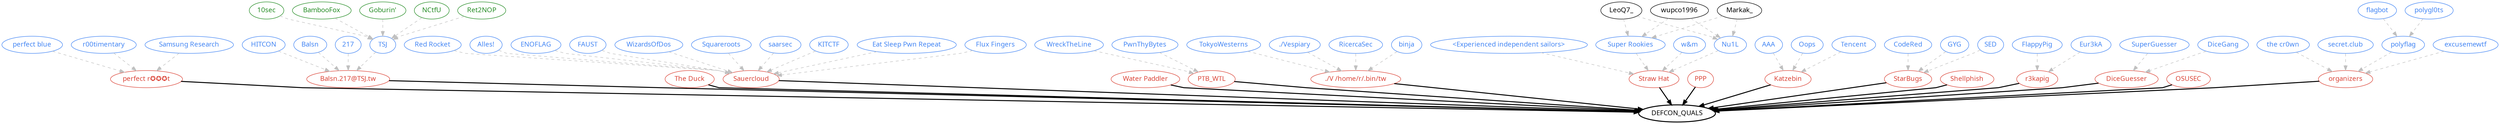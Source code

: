 digraph teams {
  node [fontname = "JetBrains Mono"];
  overlap = false;
  splines = polyline;

  DEFCON_QUALS [style="bold" href="https://quals.2022.nautilus.institute/dashboard"];

  // team clusters (red)
  subgraph {
    node [color="#db4437" fontcolor="#db4437"];
    "perfect r✪✪✪t" [href="https://ctftime.org/team/176403"]
    "Balsn.217@TSJ.tw" [href="https://ctftime.org/team/189868"]
    "The Duck" [href="https://ctftime.org/team/111501"]
    "Sauercloud" [href="https://ctftime.org/team/54748"]
    "Water Paddler" [href="https://ctftime.org/team/155019"]
    "PTB_WTL" [href="https://ctftime.org/team/119975"]
    "./V /home/r/.bin/tw" [href="https://ctftime.org/team/189869"]
    "Straw Hat" [href="https://ctftime.org/team/19208"]
    "PPP" [href="https://ctftime.org/team/284"]
    "Katzebin" [href="https://ctftime.org/team/141539"]
    "StarBugs" [href="https://ctftime.org/team/152239"]
    "Shellphish" [href="https://ctftime.org/team/285"]
    "r3kapig" [href="https://ctftime.org/team/58979"]
    "DiceGuesser" [href="https://ctftime.org/team/182504"]
    "OSUSEC" [href="https://ctftime.org/team/12858"]
    "organizers" [href="https://ctftime.org/team/42934"]
  }

  // individual teams (blue)
  subgraph {
    node [color="#4285f4" fontcolor="#4285f4"];

    // Sauercloud (Germany)
    "KITCTF" [href="https://ctftime.org/team/7221"];
    "Eat Sleep Pwn Repeat" [href="https://ctftime.org/team/15712"];
    "Flux Fingers" [href="https://ctftime.org/team/551"];
    "Red Rocket" [href="https://ctftime.org/team/48677"];
    "Alles!" [href="https://ctftime.org/team/18419"];
    "ENOFLAG" [href="https://ctftime.org/team/1438"];
    "FAUST" [href="https://ctftime.org/team/550"];
    "WizardsOfDos" [href="https://ctftime.org/team/561"];
    "Squareroots" [href="https://ctftime.org/team/554"];
    "saarsec" [href="https://ctftime.org/team/15337"];

    // perfect rooot
    "perfect blue" [href="https://ctftime.org/team/53802"];
    "r00timentary" [href="https://ctftime.org/team/32783"];
    "Samsung Research" [href=""];

    // Balsn.217@TSJ.tw
    "Balsn" [href="https://ctftime.org/team/16978"];
    "217" [href="https://ctftime.org/team/5160"];
    "TSJ" [href="https://ctftime.org/team/150366"];
    "HITCON" [href="https://ctftime.org/team/8299"];

    // PTB_WTL
    "PwnThyBytes" [href="https://ctftime.org/team/59199"];
    "WreckTheLine" [href="https://ctftime.org/team/57908"];

    // ./V /home/r/.bin/tw 
    "./Vespiary" [href="https://ctftime.org/team/80092"];
    "RicercaSec" [href=""];
    "binja" [href="https://ctftime.org/team/9083"];
    "TokyoWesterns" [href="https://ctftime.org/team/12599"];

    // Straw Hat
    "Nu1L" [href="https://ctftime.org/team/19208"];
    "w&m" [href="https://ctftime.org/team/54666"];
    "Super Rookies" [href=""];
    "<Experienced independent sailors>" [href=""];

    // DiceGuesser
    "DiceGang" [href="https://ctftime.org/team/109452"];
    "SuperGuesser" [href="https://ctftime.org/team/130817"];

    // StarBugs
    "CodeRed" [href="https://ctftime.org/team/4004"];
    "GYG" [href="https://ctftime.org/team/33362"];
    "SED" [href="https://ctftime.org/team/70332"];

    // Katzebin
    "AAA" [href=""];
    "Oops" [href="https://ctftime.org/team/4419"];
    "Tencent" [href="https://ctftime.org/team/32578"];

    // r3kapig
    "Eur3kA" [href="https://ctftime.org/team/48512"];
    "FlappyPig" [href="https://ctftime.org/team/12692"];

    // organizers
    "secret.club" [href=""];
    "polyflag" [href="https://ctftime.org/team/112451"];
    "excusemewtf" [href="https://ctftime.org/team/104977/"];
    "the cr0wn" [href="https://ctftime.org/team/48976/"];
    "flagbot" [href="https://ctftime.org/team/34878"];
    "polygl0ts" [href="https://ctftime.org/team/53791"];
  }

  // individual people (black)
  subgraph {
    node [color="#000000" fontcolor="#000000"];

    // Super Rookies
    "LeoQ7_" [href="https://twitter.com/LeoQ7_"];
    "wupco1996" [href="https://twitter.com/wupco1996"];
    "Markak_" [href="https://twitter.com/Markak_"];
  }

  // teams of the above (green)
  subgraph {
    node [color="#228B22" fontcolor="#228B22"];

    // TSJ
    "10sec" [href="https://ctftime.org/team/61603"];
    "BambooFox" [href="https://ctftime.org/team/9871"];
    "Goburin'" [href="https://ctftime.org/team/111613"];
    "NCtfU" [href="https://ctftime.org/team/139610"];
    "Ret2NOP" [href="https://ctftime.org/team/139617"];
  }

  // primary edges
  subgraph {
    edge [len=3];
    "perfect r✪✪✪t" -> DEFCON_QUALS [style="bold"];
    "Balsn.217@TSJ.tw" -> DEFCON_QUALS [style="bold"];
    "The Duck" -> DEFCON_QUALS [style="bold"];
    "Sauercloud" -> DEFCON_QUALS [style="bold"];
    "Water Paddler" -> DEFCON_QUALS [style="bold"];
    "PTB_WTL" -> DEFCON_QUALS [style="bold"];
    "./V /home/r/.bin/tw" -> DEFCON_QUALS [style="bold"];
    "Straw Hat" -> DEFCON_QUALS [style="bold"];
    "PPP" -> DEFCON_QUALS [style="bold"];
    "Katzebin" -> DEFCON_QUALS [style="bold"];
    "StarBugs" -> DEFCON_QUALS [style="bold"];
    "Shellphish" -> DEFCON_QUALS [style="bold"];
    "r3kapig" -> DEFCON_QUALS [style="bold"];
    "DiceGuesser" -> DEFCON_QUALS [style="bold"];
    "OSUSEC" -> DEFCON_QUALS [style="bold"];
    "organizers" -> DEFCON_QUALS [style="bold"];
  }

  // secondary edges (teams to clusters)
  subgraph {
    edge [weight=1 style="dashed" color="grey"];
    // Sauercloud (Germany)
    "KITCTF" -> "Sauercloud";
    "Eat Sleep Pwn Repeat" -> "Sauercloud";   
    "Flux Fingers" -> "Sauercloud";   
    "Red Rocket" -> "Sauercloud";   
    "Alles!" -> "Sauercloud";   
    "ENOFLAG" -> "Sauercloud";   
    "FAUST" -> "Sauercloud";   
    "WizardsOfDos" -> "Sauercloud";   
    "Squareroots" -> "Sauercloud";   
    "saarsec" -> "Sauercloud";   

    // perfect rooot
    "perfect blue" ->"perfect r✪✪✪t";
    "r00timentary" -> "perfect r✪✪✪t";
    "Samsung Research" -> "perfect r✪✪✪t";

    // Balsn.217@TSJ.tw
    "Balsn" -> "Balsn.217@TSJ.tw";
    "217" -> "Balsn.217@TSJ.tw";
    "TSJ" -> "Balsn.217@TSJ.tw";
    "HITCON" -> "Balsn.217@TSJ.tw";

    // PTB_WTL
    "PwnThyBytes" -> "PTB_WTL";
    "WreckTheLine" -> "PTB_WTL";

    // ./V /home/r/.bin/tw
    "./Vespiary" -> "./V /home/r/.bin/tw";
    "RicercaSec" -> "./V /home/r/.bin/tw";
    "binja" -> "./V /home/r/.bin/tw";
    "TokyoWesterns" -> "./V /home/r/.bin/tw";

    // Straw Hat
    "Nu1L" -> "Straw Hat";
    "w&m" -> "Straw Hat";
    "Super Rookies" -> "Straw Hat";
    "<Experienced independent sailors>" -> "Straw Hat";

    // DiceGuesser
    "DiceGang" -> "DiceGuesser";
    "SuperGuesser" -> "DiceGuesser";

    // StarBugs
    "CodeRed" -> "StarBugs";
    "GYG" -> "StarBugs";
    "SED" -> "StarBugs";

    // Katzebin
    "AAA" -> "Katzebin";
    "Oops" -> "Katzebin";
    "Tencent" -> "Katzebin";

    // r3kapig
    "Eur3kA" -> "r3kapig";
    "FlappyPig" -> "r3kapig";

    // organizers
    "secret.club" -> "organizers";
    "polyflag" -> "organizers";
    "excusemewtf" -> "organizers";
    "the cr0wn" -> "organizers";
  }


  // ternary edges (people to teams)
  subgraph {
    edge [weight=1 style="dashed" color="grey"];

    "LeoQ7_" -> {"Super Rookies", "Nu1L"};
    "wupco1996" -> {"Super Rookies", "Nu1L"};
    "Markak_" -> {"Super Rookies", "Nu1L"};
  }

  // quadinary (how do you call this?) edges (smaller teams to larger teams)
  subgraph {
    edge [weight=1 style="dashed" color="grey"];
    // TSJ
    "10sec" -> "TSJ";
    "BambooFox" -> "TSJ";
    "Goburin'" -> "TSJ";
    "NCtfU" -> "TSJ";
    "Ret2NOP" -> "TSJ";

    // polyflag
    "flagbot" -> "polyflag";
    "polygl0ts" -> "polyflag";
  }
}

